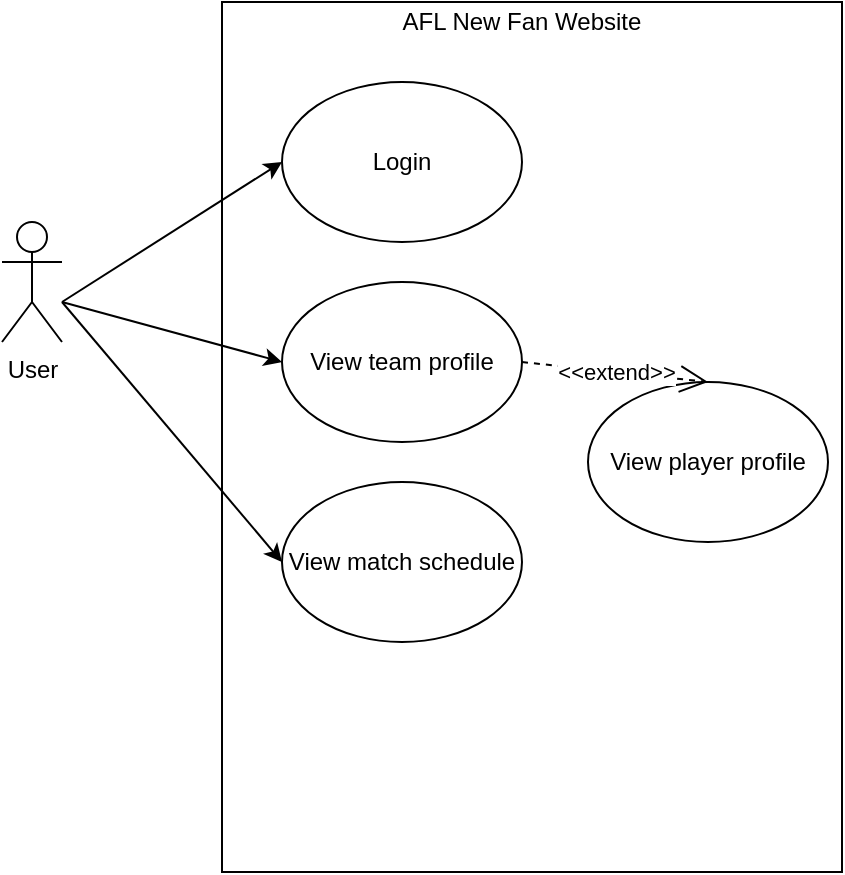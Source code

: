 <mxfile type="device" version="10.6.7"><diagram id="8Se3oINfAccP641KnrIJ" name="Page-1"><mxGraphModel grid="1" shadow="0" math="0" pageHeight="1169" pageWidth="827" pageScale="1" page="1" fold="1" arrows="1" connect="1" tooltips="1" guides="1" gridSize="10" dy="482" dx="840"><root><mxCell id="0"/><mxCell id="1" parent="0"/><mxCell id="_1cS3HRax96SotrZ8rzN-1" value="User" parent="1" vertex="1" style="shape=umlActor;verticalLabelPosition=bottom;labelBackgroundColor=#ffffff;verticalAlign=top;html=1;outlineConnect=0;"><mxGeometry as="geometry" height="60" width="30" y="320" x="120"/></mxCell><mxCell id="_1cS3HRax96SotrZ8rzN-5" value="" parent="1" vertex="1" style="rounded=0;whiteSpace=wrap;html=1;gradientColor=none;fillColor=none;"><mxGeometry as="geometry" height="435" width="310" y="210" x="230"/></mxCell><mxCell id="_1cS3HRax96SotrZ8rzN-6" value="Login&lt;br&gt;" parent="1" vertex="1" style="ellipse;whiteSpace=wrap;html=1;"><mxGeometry as="geometry" height="80" width="120" y="250" x="260"/></mxCell><mxCell id="_1cS3HRax96SotrZ8rzN-13" value="" parent="1" style="endArrow=classic;html=1;entryX=0;entryY=0.5;entryDx=0;entryDy=0;" edge="1" target="_1cS3HRax96SotrZ8rzN-6"><mxGeometry as="geometry" height="50" width="50" relative="1"><mxPoint as="sourcePoint" y="360" x="150"/><mxPoint as="targetPoint" y="320" x="230"/></mxGeometry></mxCell><mxCell id="JvtCWWR8DEYq4dEGuOxk-7" value="View match schedule&lt;br&gt;" parent="1" vertex="1" style="ellipse;whiteSpace=wrap;html=1;"><mxGeometry as="geometry" height="80" width="120" y="450" x="260"/></mxCell><mxCell id="JvtCWWR8DEYq4dEGuOxk-11" value="View team profile&lt;br&gt;" parent="1" vertex="1" style="ellipse;whiteSpace=wrap;html=1;"><mxGeometry as="geometry" height="80" width="120" y="350" x="260"/></mxCell><mxCell id="JvtCWWR8DEYq4dEGuOxk-14" value="AFL New Fan Website&lt;br&gt;" parent="1" vertex="1" style="text;html=1;strokeColor=none;fillColor=none;align=center;verticalAlign=middle;whiteSpace=wrap;rounded=0;"><mxGeometry as="geometry" height="20" width="200" y="210" x="280"/></mxCell><mxCell id="Mx_W7LxBT7ICYWWpWHIh-1" value="View player profile&lt;br&gt;" parent="1" vertex="1" style="ellipse;whiteSpace=wrap;html=1;"><mxGeometry as="geometry" height="80" width="120" y="400" x="413"/></mxCell><mxCell id="Mx_W7LxBT7ICYWWpWHIh-5" value="" parent="1" style="endArrow=classic;html=1;entryX=0;entryY=0.5;entryDx=0;entryDy=0;" edge="1" target="JvtCWWR8DEYq4dEGuOxk-11"><mxGeometry as="geometry" height="50" width="50" relative="1"><mxPoint as="sourcePoint" y="360" x="150"/><mxPoint as="targetPoint" y="300" x="270"/></mxGeometry></mxCell><mxCell id="Mx_W7LxBT7ICYWWpWHIh-6" value="" parent="1" style="endArrow=classic;html=1;entryX=0;entryY=0.5;entryDx=0;entryDy=0;" edge="1" target="JvtCWWR8DEYq4dEGuOxk-7"><mxGeometry as="geometry" height="50" width="50" relative="1"><mxPoint as="sourcePoint" y="360" x="150"/><mxPoint as="targetPoint" y="400" x="270"/></mxGeometry></mxCell><mxCell id="a7ff54y8xOHbS3c0HBj4-1" value="&amp;lt;&amp;lt;extend&amp;gt;&amp;gt;&lt;br&gt;" parent="1" style="endArrow=open;endSize=12;dashed=1;html=1;entryX=0.5;entryY=0;entryDx=0;entryDy=0;" edge="1" target="Mx_W7LxBT7ICYWWpWHIh-1"><mxGeometry as="geometry" width="160" relative="1"><mxPoint as="sourcePoint" y="390" x="380"/><mxPoint as="targetPoint" y="389.5" x="530"/></mxGeometry></mxCell></root></mxGraphModel></diagram></mxfile>